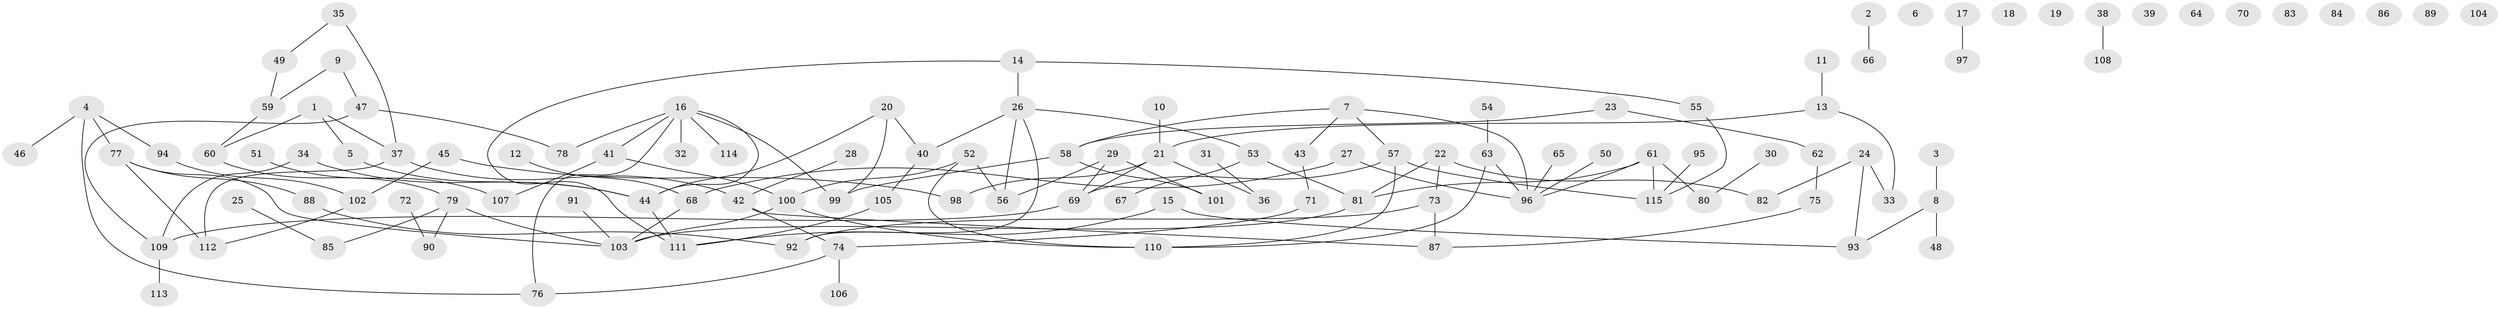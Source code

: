 // Generated by graph-tools (version 1.1) at 2025/40/03/09/25 04:40:21]
// undirected, 115 vertices, 131 edges
graph export_dot {
graph [start="1"]
  node [color=gray90,style=filled];
  1;
  2;
  3;
  4;
  5;
  6;
  7;
  8;
  9;
  10;
  11;
  12;
  13;
  14;
  15;
  16;
  17;
  18;
  19;
  20;
  21;
  22;
  23;
  24;
  25;
  26;
  27;
  28;
  29;
  30;
  31;
  32;
  33;
  34;
  35;
  36;
  37;
  38;
  39;
  40;
  41;
  42;
  43;
  44;
  45;
  46;
  47;
  48;
  49;
  50;
  51;
  52;
  53;
  54;
  55;
  56;
  57;
  58;
  59;
  60;
  61;
  62;
  63;
  64;
  65;
  66;
  67;
  68;
  69;
  70;
  71;
  72;
  73;
  74;
  75;
  76;
  77;
  78;
  79;
  80;
  81;
  82;
  83;
  84;
  85;
  86;
  87;
  88;
  89;
  90;
  91;
  92;
  93;
  94;
  95;
  96;
  97;
  98;
  99;
  100;
  101;
  102;
  103;
  104;
  105;
  106;
  107;
  108;
  109;
  110;
  111;
  112;
  113;
  114;
  115;
  1 -- 5;
  1 -- 37;
  1 -- 60;
  2 -- 66;
  3 -- 8;
  4 -- 46;
  4 -- 76;
  4 -- 77;
  4 -- 94;
  5 -- 44;
  7 -- 43;
  7 -- 57;
  7 -- 58;
  7 -- 96;
  8 -- 48;
  8 -- 93;
  9 -- 47;
  9 -- 59;
  10 -- 21;
  11 -- 13;
  12 -- 68;
  13 -- 21;
  13 -- 33;
  14 -- 26;
  14 -- 55;
  14 -- 111;
  15 -- 93;
  15 -- 111;
  16 -- 32;
  16 -- 41;
  16 -- 44;
  16 -- 76;
  16 -- 78;
  16 -- 99;
  16 -- 114;
  17 -- 97;
  20 -- 40;
  20 -- 44;
  20 -- 99;
  21 -- 36;
  21 -- 69;
  21 -- 98;
  22 -- 73;
  22 -- 81;
  22 -- 82;
  23 -- 58;
  23 -- 62;
  24 -- 33;
  24 -- 82;
  24 -- 93;
  25 -- 85;
  26 -- 40;
  26 -- 53;
  26 -- 56;
  26 -- 92;
  27 -- 68;
  27 -- 96;
  28 -- 42;
  29 -- 56;
  29 -- 69;
  29 -- 101;
  30 -- 80;
  31 -- 36;
  34 -- 44;
  34 -- 109;
  35 -- 37;
  35 -- 49;
  37 -- 42;
  37 -- 112;
  38 -- 108;
  40 -- 105;
  41 -- 100;
  41 -- 107;
  42 -- 74;
  42 -- 87;
  43 -- 71;
  44 -- 111;
  45 -- 98;
  45 -- 102;
  47 -- 78;
  47 -- 109;
  49 -- 59;
  50 -- 96;
  51 -- 107;
  52 -- 56;
  52 -- 100;
  52 -- 110;
  53 -- 67;
  53 -- 81;
  54 -- 63;
  55 -- 115;
  57 -- 69;
  57 -- 110;
  57 -- 115;
  58 -- 99;
  58 -- 101;
  59 -- 60;
  60 -- 79;
  61 -- 80;
  61 -- 81;
  61 -- 96;
  61 -- 115;
  62 -- 75;
  63 -- 96;
  63 -- 110;
  65 -- 96;
  68 -- 103;
  69 -- 109;
  71 -- 74;
  72 -- 90;
  73 -- 87;
  73 -- 92;
  74 -- 76;
  74 -- 106;
  75 -- 87;
  77 -- 88;
  77 -- 103;
  77 -- 112;
  79 -- 85;
  79 -- 90;
  79 -- 103;
  81 -- 103;
  88 -- 92;
  91 -- 103;
  94 -- 102;
  95 -- 115;
  100 -- 103;
  100 -- 110;
  102 -- 112;
  105 -- 111;
  109 -- 113;
}
